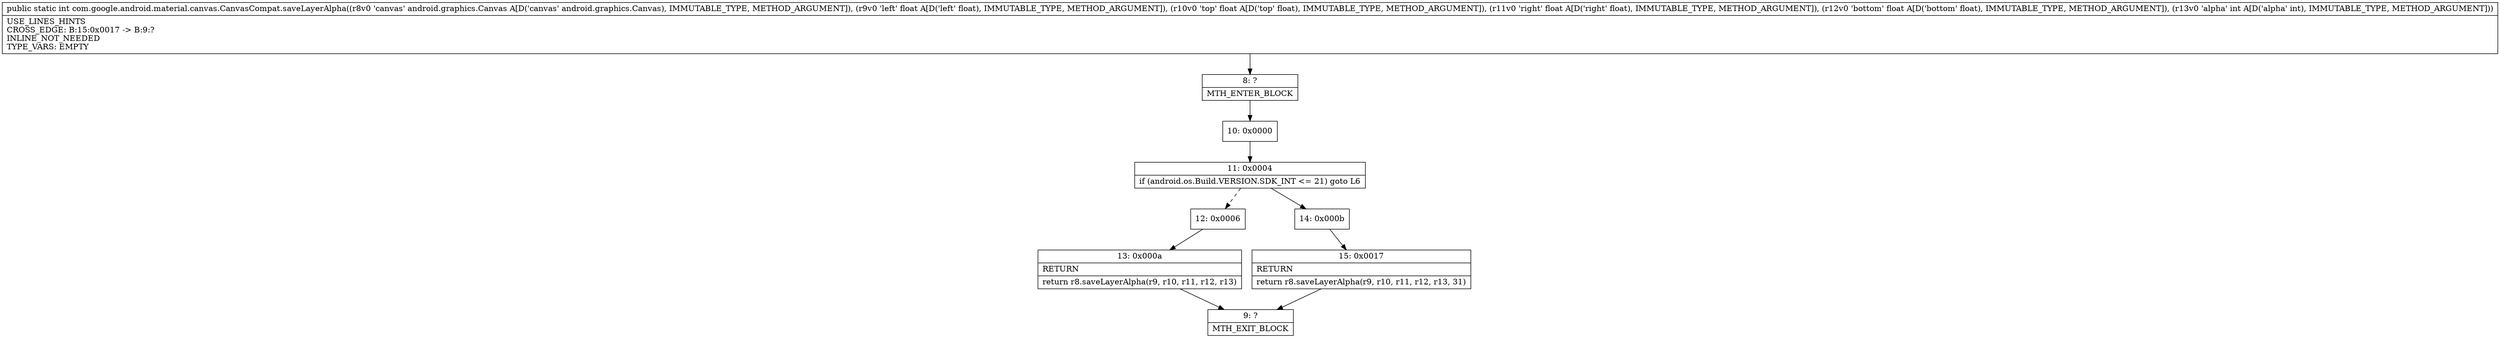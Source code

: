 digraph "CFG forcom.google.android.material.canvas.CanvasCompat.saveLayerAlpha(Landroid\/graphics\/Canvas;FFFFI)I" {
Node_8 [shape=record,label="{8\:\ ?|MTH_ENTER_BLOCK\l}"];
Node_10 [shape=record,label="{10\:\ 0x0000}"];
Node_11 [shape=record,label="{11\:\ 0x0004|if (android.os.Build.VERSION.SDK_INT \<= 21) goto L6\l}"];
Node_12 [shape=record,label="{12\:\ 0x0006}"];
Node_13 [shape=record,label="{13\:\ 0x000a|RETURN\l|return r8.saveLayerAlpha(r9, r10, r11, r12, r13)\l}"];
Node_9 [shape=record,label="{9\:\ ?|MTH_EXIT_BLOCK\l}"];
Node_14 [shape=record,label="{14\:\ 0x000b}"];
Node_15 [shape=record,label="{15\:\ 0x0017|RETURN\l|return r8.saveLayerAlpha(r9, r10, r11, r12, r13, 31)\l}"];
MethodNode[shape=record,label="{public static int com.google.android.material.canvas.CanvasCompat.saveLayerAlpha((r8v0 'canvas' android.graphics.Canvas A[D('canvas' android.graphics.Canvas), IMMUTABLE_TYPE, METHOD_ARGUMENT]), (r9v0 'left' float A[D('left' float), IMMUTABLE_TYPE, METHOD_ARGUMENT]), (r10v0 'top' float A[D('top' float), IMMUTABLE_TYPE, METHOD_ARGUMENT]), (r11v0 'right' float A[D('right' float), IMMUTABLE_TYPE, METHOD_ARGUMENT]), (r12v0 'bottom' float A[D('bottom' float), IMMUTABLE_TYPE, METHOD_ARGUMENT]), (r13v0 'alpha' int A[D('alpha' int), IMMUTABLE_TYPE, METHOD_ARGUMENT]))  | USE_LINES_HINTS\lCROSS_EDGE: B:15:0x0017 \-\> B:9:?\lINLINE_NOT_NEEDED\lTYPE_VARS: EMPTY\l}"];
MethodNode -> Node_8;Node_8 -> Node_10;
Node_10 -> Node_11;
Node_11 -> Node_12[style=dashed];
Node_11 -> Node_14;
Node_12 -> Node_13;
Node_13 -> Node_9;
Node_14 -> Node_15;
Node_15 -> Node_9;
}

